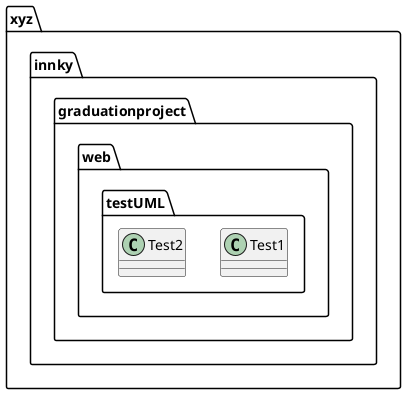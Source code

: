 @startuml
class xyz.innky.graduationproject.web.testUML.Test1 {
}
class xyz.innky.graduationproject.web.testUML.Test2 {
}
@enduml